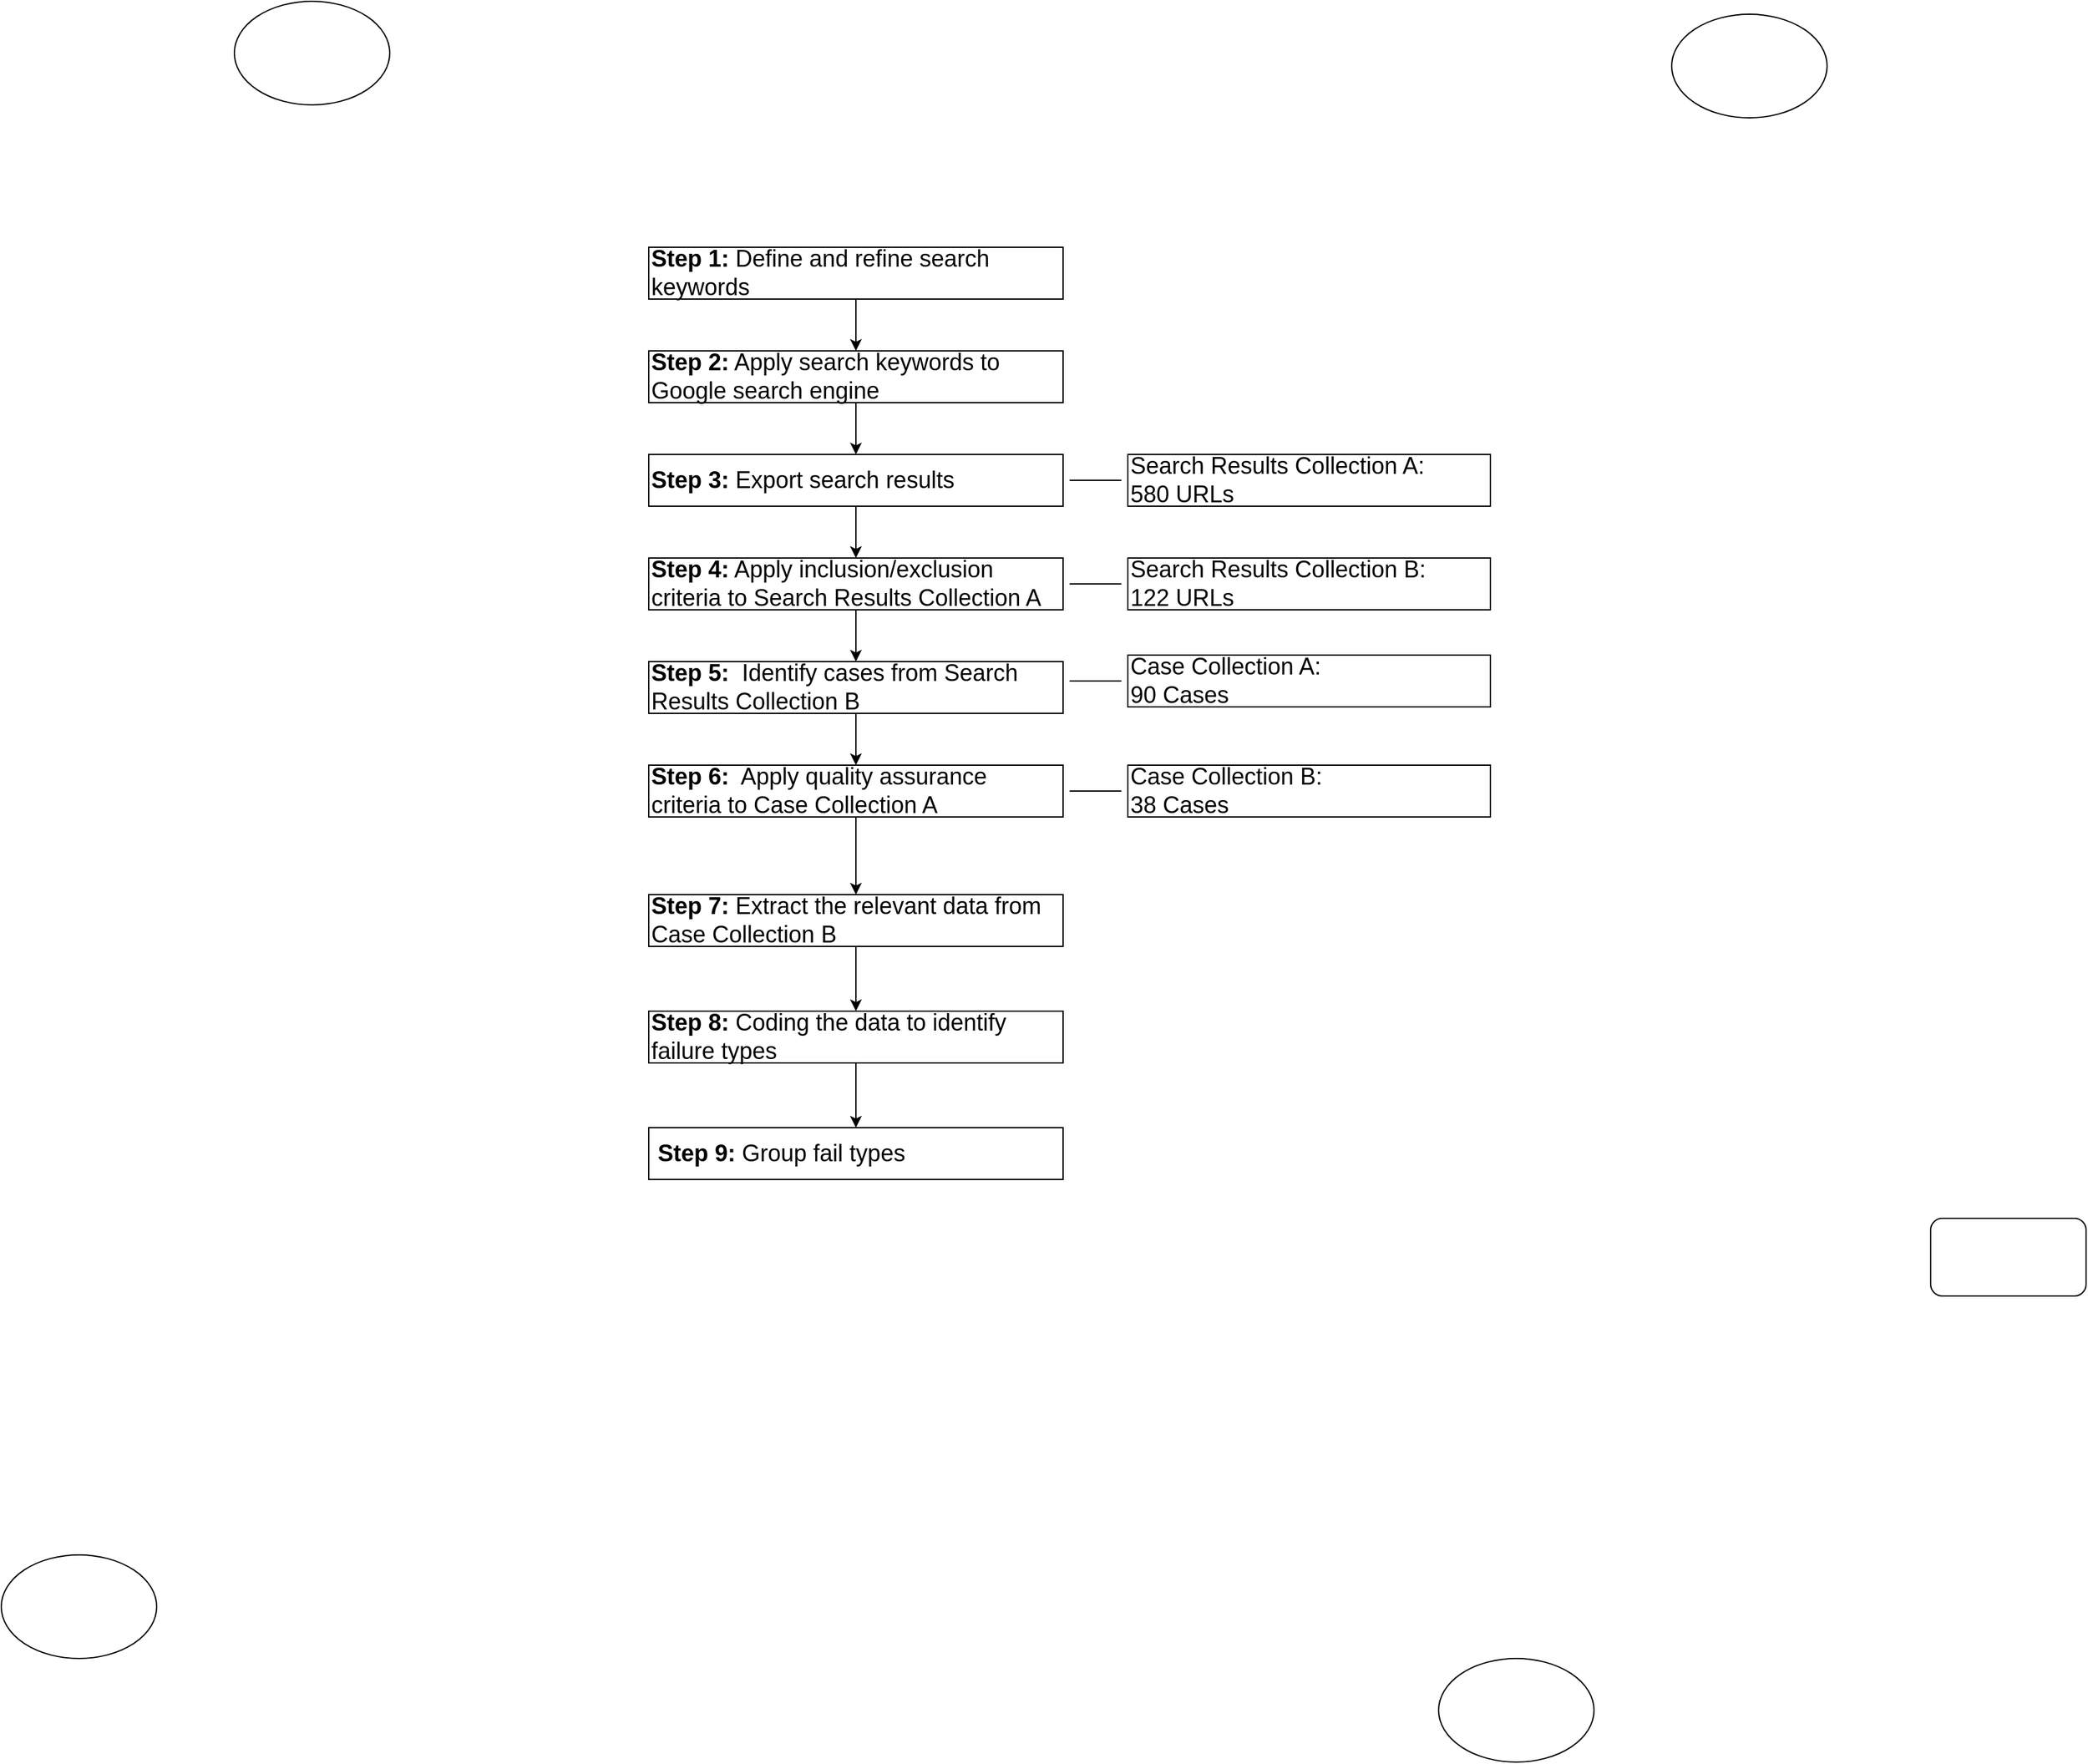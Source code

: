 <mxfile version="16.5.1" type="device"><diagram id="Nd7_CFRV14rQpbXdipW8" name="Page-1"><mxGraphModel dx="1840" dy="1679" grid="1" gridSize="10" guides="1" tooltips="1" connect="1" arrows="1" fold="1" page="1" pageScale="1" pageWidth="850" pageHeight="1100" background="none" math="0" shadow="0"><root><mxCell id="0"/><mxCell id="1" parent="0"/><mxCell id="GdU9TM8Ct2rXfRu2e6hb-13" style="edgeStyle=orthogonalEdgeStyle;rounded=0;orthogonalLoop=1;jettySize=auto;html=1;entryX=0.5;entryY=0;entryDx=0;entryDy=0;" parent="1" source="fW3DbDXMhVstgkhlety4-16" target="fW3DbDXMhVstgkhlety4-19" edge="1"><mxGeometry relative="1" as="geometry"/></mxCell><mxCell id="fW3DbDXMhVstgkhlety4-16" value="&lt;span style=&quot;white-space: normal&quot;&gt;&lt;font style=&quot;font-size: 18px&quot;&gt;&lt;b&gt;Step 1:&lt;/b&gt; Define and refine search keywords&lt;/font&gt;&lt;/span&gt;" style="rounded=0;whiteSpace=wrap;html=1;align=left;" parent="1" vertex="1"><mxGeometry x="80" y="160" width="320" height="40" as="geometry"/></mxCell><mxCell id="bF6Con31p_uxn-oNIRWd-7" style="edgeStyle=orthogonalEdgeStyle;rounded=0;orthogonalLoop=1;jettySize=auto;html=1;entryX=0.5;entryY=0;entryDx=0;entryDy=0;" parent="1" source="fW3DbDXMhVstgkhlety4-19" target="GdU9TM8Ct2rXfRu2e6hb-11" edge="1"><mxGeometry relative="1" as="geometry"/></mxCell><mxCell id="fW3DbDXMhVstgkhlety4-19" value="&lt;font style=&quot;font-size: 18px&quot;&gt;&lt;b&gt;Step 2:&lt;/b&gt; Apply search keywords to Google search engine&lt;/font&gt;" style="rounded=0;whiteSpace=wrap;html=1;align=left;" parent="1" vertex="1"><mxGeometry x="80" y="240" width="320" height="40" as="geometry"/></mxCell><mxCell id="bF6Con31p_uxn-oNIRWd-8" style="edgeStyle=orthogonalEdgeStyle;rounded=0;orthogonalLoop=1;jettySize=auto;html=1;exitX=0.5;exitY=1;exitDx=0;exitDy=0;entryX=0.5;entryY=0;entryDx=0;entryDy=0;" parent="1" source="GdU9TM8Ct2rXfRu2e6hb-11" target="bF6Con31p_uxn-oNIRWd-1" edge="1"><mxGeometry relative="1" as="geometry"/></mxCell><mxCell id="GdU9TM8Ct2rXfRu2e6hb-11" value="&lt;font style=&quot;font-size: 18px&quot;&gt;&lt;b&gt;Step 3:&lt;/b&gt; Export search results&lt;/font&gt;" style="rounded=0;whiteSpace=wrap;html=1;align=left;" parent="1" vertex="1"><mxGeometry x="80" y="320" width="320" height="40" as="geometry"/></mxCell><mxCell id="bF6Con31p_uxn-oNIRWd-9" style="edgeStyle=orthogonalEdgeStyle;rounded=0;orthogonalLoop=1;jettySize=auto;html=1;exitX=0.5;exitY=1;exitDx=0;exitDy=0;entryX=0.5;entryY=0;entryDx=0;entryDy=0;" parent="1" source="bF6Con31p_uxn-oNIRWd-1" target="bF6Con31p_uxn-oNIRWd-2" edge="1"><mxGeometry relative="1" as="geometry"/></mxCell><mxCell id="bF6Con31p_uxn-oNIRWd-1" value="&lt;font style=&quot;font-size: 18px&quot;&gt;&lt;b&gt;Step 4:&lt;/b&gt; Apply inclusion/exclusion criteria to Search Results Collection A&lt;/font&gt;" style="rounded=0;whiteSpace=wrap;html=1;align=left;" parent="1" vertex="1"><mxGeometry x="80" y="400" width="320" height="40" as="geometry"/></mxCell><mxCell id="bF6Con31p_uxn-oNIRWd-10" style="edgeStyle=orthogonalEdgeStyle;rounded=0;orthogonalLoop=1;jettySize=auto;html=1;exitX=0.5;exitY=1;exitDx=0;exitDy=0;entryX=0.5;entryY=0;entryDx=0;entryDy=0;" parent="1" source="bF6Con31p_uxn-oNIRWd-2" target="bF6Con31p_uxn-oNIRWd-3" edge="1"><mxGeometry relative="1" as="geometry"/></mxCell><mxCell id="bF6Con31p_uxn-oNIRWd-2" value="&lt;font style=&quot;font-size: 18px&quot;&gt;&lt;b&gt;Step 5:&lt;/b&gt;&amp;nbsp; Identify cases from Search Results Collection B&lt;/font&gt;" style="rounded=0;whiteSpace=wrap;html=1;align=left;" parent="1" vertex="1"><mxGeometry x="80" y="480" width="320" height="40" as="geometry"/></mxCell><mxCell id="bF6Con31p_uxn-oNIRWd-11" style="edgeStyle=orthogonalEdgeStyle;rounded=0;orthogonalLoop=1;jettySize=auto;html=1;exitX=0.5;exitY=1;exitDx=0;exitDy=0;entryX=0.5;entryY=0;entryDx=0;entryDy=0;" parent="1" source="bF6Con31p_uxn-oNIRWd-3" target="bF6Con31p_uxn-oNIRWd-4" edge="1"><mxGeometry relative="1" as="geometry"/></mxCell><mxCell id="bF6Con31p_uxn-oNIRWd-3" value="&lt;font style=&quot;font-size: 18px&quot;&gt;&lt;b&gt;Step 6:&lt;/b&gt;&amp;nbsp; Apply quality assurance criteria to Case Collection A&lt;/font&gt;" style="rounded=0;whiteSpace=wrap;html=1;align=left;" parent="1" vertex="1"><mxGeometry x="80" y="560" width="320" height="40" as="geometry"/></mxCell><mxCell id="bF6Con31p_uxn-oNIRWd-12" style="edgeStyle=orthogonalEdgeStyle;rounded=0;orthogonalLoop=1;jettySize=auto;html=1;exitX=0.5;exitY=1;exitDx=0;exitDy=0;entryX=0.5;entryY=0;entryDx=0;entryDy=0;" parent="1" source="bF6Con31p_uxn-oNIRWd-4" target="bF6Con31p_uxn-oNIRWd-5" edge="1"><mxGeometry relative="1" as="geometry"/></mxCell><mxCell id="bF6Con31p_uxn-oNIRWd-4" value="&lt;font style=&quot;font-size: 18px&quot;&gt;&lt;b&gt;Step 7:&lt;/b&gt; Extract the relevant data from Case Collection B&lt;/font&gt;" style="rounded=0;whiteSpace=wrap;html=1;align=left;" parent="1" vertex="1"><mxGeometry x="80" y="660" width="320" height="40" as="geometry"/></mxCell><mxCell id="bF6Con31p_uxn-oNIRWd-13" style="edgeStyle=orthogonalEdgeStyle;rounded=0;orthogonalLoop=1;jettySize=auto;html=1;exitX=0.5;exitY=1;exitDx=0;exitDy=0;entryX=0.5;entryY=0;entryDx=0;entryDy=0;" parent="1" source="bF6Con31p_uxn-oNIRWd-5" target="bF6Con31p_uxn-oNIRWd-6" edge="1"><mxGeometry relative="1" as="geometry"/></mxCell><mxCell id="bF6Con31p_uxn-oNIRWd-5" value="&lt;font style=&quot;font-size: 18px&quot;&gt;&lt;b&gt;Step 8:&lt;/b&gt; Coding the data to identify failure types&lt;/font&gt;" style="rounded=0;whiteSpace=wrap;html=1;align=left;" parent="1" vertex="1"><mxGeometry x="80" y="750" width="320" height="40" as="geometry"/></mxCell><mxCell id="bF6Con31p_uxn-oNIRWd-6" value="&lt;font style=&quot;font-size: 18px&quot;&gt;&lt;b&gt;&amp;nbsp;Step 9:&amp;nbsp;&lt;/b&gt;Group fail types&lt;/font&gt;" style="rounded=0;whiteSpace=wrap;html=1;align=left;" parent="1" vertex="1"><mxGeometry x="80" y="840" width="320" height="40" as="geometry"/></mxCell><mxCell id="bF6Con31p_uxn-oNIRWd-15" value="&lt;font style=&quot;font-size: 18px&quot;&gt;Search Results Collection A:&lt;br&gt;580 URLs&lt;/font&gt;" style="rounded=0;whiteSpace=wrap;html=1;align=left;" parent="1" vertex="1"><mxGeometry x="450" y="320" width="280" height="40" as="geometry"/></mxCell><mxCell id="bF6Con31p_uxn-oNIRWd-16" value="&lt;font style=&quot;font-size: 18px&quot;&gt;Search Results Collection B:&lt;br&gt;122 URLs&lt;/font&gt;" style="rounded=0;whiteSpace=wrap;html=1;align=left;" parent="1" vertex="1"><mxGeometry x="450" y="400" width="280" height="40" as="geometry"/></mxCell><mxCell id="bF6Con31p_uxn-oNIRWd-19" value="&lt;font style=&quot;font-size: 18px&quot;&gt;Case Collection A:&lt;br&gt;90 Cases&lt;/font&gt;" style="rounded=0;whiteSpace=wrap;html=1;align=left;" parent="1" vertex="1"><mxGeometry x="450" y="475" width="280" height="40" as="geometry"/></mxCell><mxCell id="bF6Con31p_uxn-oNIRWd-20" value="&lt;font style=&quot;font-size: 18px&quot;&gt;Case Collection B:&lt;br&gt;38 Cases&lt;/font&gt;" style="rounded=0;whiteSpace=wrap;html=1;align=left;" parent="1" vertex="1"><mxGeometry x="450" y="560" width="280" height="40" as="geometry"/></mxCell><mxCell id="0PmgJhSP7ms-rwzz8rWF-4" value="" style="rounded=1;whiteSpace=wrap;html=1;" parent="1" vertex="1"><mxGeometry x="1070" y="910" width="120" height="60" as="geometry"/></mxCell><mxCell id="0PmgJhSP7ms-rwzz8rWF-14" value="" style="line;strokeWidth=1;fillColor=none;align=left;verticalAlign=middle;spacingTop=-1;spacingLeft=3;spacingRight=3;rotatable=0;labelPosition=right;points=[];portConstraint=eastwest;" parent="1" vertex="1"><mxGeometry x="405" y="385" width="40" height="70" as="geometry"/></mxCell><mxCell id="0PmgJhSP7ms-rwzz8rWF-15" value="" style="line;strokeWidth=1;fillColor=none;align=left;verticalAlign=middle;spacingTop=-1;spacingLeft=3;spacingRight=3;rotatable=0;labelPosition=right;points=[];portConstraint=eastwest;" parent="1" vertex="1"><mxGeometry x="405" y="460" width="40" height="70" as="geometry"/></mxCell><mxCell id="0PmgJhSP7ms-rwzz8rWF-16" value="" style="line;strokeWidth=1;fillColor=none;align=left;verticalAlign=middle;spacingTop=-1;spacingLeft=3;spacingRight=3;rotatable=0;labelPosition=right;points=[];portConstraint=eastwest;" parent="1" vertex="1"><mxGeometry x="405" y="305" width="40" height="70" as="geometry"/></mxCell><mxCell id="0PmgJhSP7ms-rwzz8rWF-17" value="" style="line;strokeWidth=1;fillColor=none;align=left;verticalAlign=middle;spacingTop=-1;spacingLeft=3;spacingRight=3;rotatable=0;labelPosition=right;points=[];portConstraint=eastwest;" parent="1" vertex="1"><mxGeometry x="405" y="545" width="40" height="70" as="geometry"/></mxCell><mxCell id="0PmgJhSP7ms-rwzz8rWF-18" value="" style="ellipse;whiteSpace=wrap;html=1;" parent="1" vertex="1"><mxGeometry x="690" y="1250" width="120" height="80" as="geometry"/></mxCell><mxCell id="0PmgJhSP7ms-rwzz8rWF-19" value="" style="ellipse;whiteSpace=wrap;html=1;" parent="1" vertex="1"><mxGeometry x="870" y="-20" width="120" height="80" as="geometry"/></mxCell><mxCell id="0PmgJhSP7ms-rwzz8rWF-20" value="" style="ellipse;whiteSpace=wrap;html=1;" parent="1" vertex="1"><mxGeometry x="-240" y="-30" width="120" height="80" as="geometry"/></mxCell><mxCell id="0PmgJhSP7ms-rwzz8rWF-21" value="" style="ellipse;whiteSpace=wrap;html=1;" parent="1" vertex="1"><mxGeometry x="-420" y="1170" width="120" height="80" as="geometry"/></mxCell></root></mxGraphModel></diagram></mxfile>